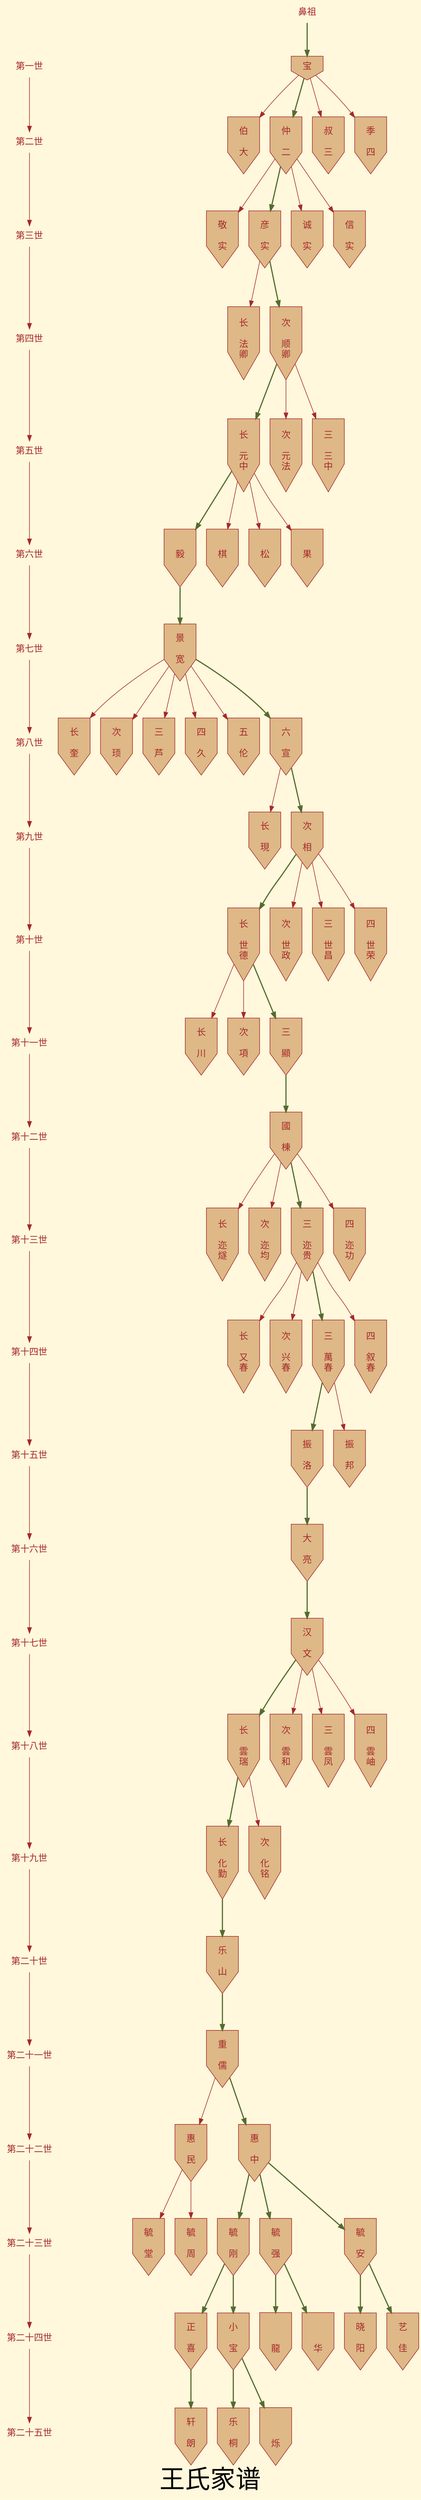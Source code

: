 digraph famliytree_of_wang {
	ranksep=.75;
	center=true;
	rankdir=TB;
	dpi=200;
	bgcolor=cornsilk;
	fontsize=44;
	label="王氏家谱";

	edge [color=brown];

	{
		node [shape=plaintext, fontsize=16,fontcolor=brown];

		/* the time-line graph */
		第一世 -> 第二世 -> 第三世 -> 第四世 -> 第五世 -> 第六世 -> 第七世 ->
		第八世 -> 第九世 -> 第十世 -> 第十一世 -> 第十二世 -> 第十三世 -> 第十四世 ->
		第十五世 -> 第十六世 -> 第十七世 -> 第十八世 -> 第十九世 -> 第二十世 -> 第二十一世 ->
		第二十二世 -> 第二十三世 -> 第二十四世 -> 第二十五世 ;
	
		"0" [label="鼻祖"];
	}

	{ 
		rank = same;
	};

	node [shape=invhouse,fontsize=16,fillcolor=burlywood,style=filled,fontcolor=brown,color=brown];
	
	

	"1" [label="宝"];
	{ rank = same; 第一世; "1";}

	"2-1" [label="伯\n\n大"];
	"2-2" [label="仲\n\n二"];
	"2-3" [label="叔\n\n三"];
	"2-4" [label="季\n\n四"];
	{ rank = same; 第二世; "2-4"; "2-2"; "2-1"; "2-3";}

	"3-1" [label="敬\n\n实"];
	"3-2" [label="彦\n\n实"];
	"3-3" [label="诚\n\n实"];
	"3-4" [label="信\n\n实"];
	{ rank = same; 第三世; "3-1"; "3-2"; "3-3"; "3-4";}

	"4-1" [label="长\n\n法\n卿"];
	"4-2" [label="次\n\n顺\n卿"];
	{ rank = same; 第四世; "4-1"; "4-2";}

	"5-1" [label="长\n\n元\n中"];
	"5-2" [label="次\n\n元\n法"];
	"5-3" [label="三\n\n三\n中"];
	{ rank = same; 第五世; "5-1"; "5-2"; "5-3";}

	"6-1" [label="\n毅\n\n"];
	"6-2" [label="\n棋\n\n"];
	"6-3" [label="\n松\n\n"];
	"6-4" [label="\n果\n\n"];
	{ rank = same; 第六世; "6-1"; "6-2"; "6-3"; "6-4";}

	"7-1" [label="景\n\n宽"];
	{ rank = same; 第七世; "7-1";}

	"8-1" [label="长\n\n奎"];
	"8-2" [label="次\n\n顼"];
	"8-3" [label="三\n\n芦"];
	"8-4" [label="四\n\n久"];
	"8-5" [label="五\n\n伦"];
	"8-6" [label="六\n\n宣"];
	{ rank = same; 第八世; "8-1"; "8-2"; "8-3"; "8-4"; "8-5"; "8-6";}

	"9-1" [label="长\n\n現"];
	"9-2" [label="次\n\n相"];
	{ rank = same; 第九世; "9-1"; "9-2";}

	"10-1" [label="长\n\n世\n德"];
	"10-2" [label="次\n\n世\n政"];
	"10-3" [label="三\n\n世\n昌"];
	"10-4" [label="四\n\n世\n荣"];
	{ rank = same; 第十世; "10-1"; "10-2"; "10-3"; "10-4";}

	"11-1" [label="长\n\n川"];
	"11-2" [label="次\n\n項"];
	"11-3" [label="三\n\n顯"];
	{ rank = same; 第十一世; "11-1"; "11-2"; "11-3";}

	"12-1" [label="國\n\n棟"];
	{ rank = same; 第十二世; "12-1";}

	"13-1" [label="长\n\n迩\n燧"];
	"13-2" [label="次\n\n迩\n均"];
	"13-3" [label="三\n\n迩\n贵"];
	"13-4" [label="四\n\n迩\n功"];
	{ rank = same; 第十三世; "13-1"; "13-2"; "13-3"; "13-4";}

	"14-1" [label="长\n\n又\n春"];
	"14-2" [label="次\n\n兴\n春"];
	"14-3" [label="三\n\n萬\n春"];
	"14-4" [label="四\n\n叙\n春"];
	{ rank = same; 第十四世; "14-1"; "14-2"; "14-3"; "14-4";}

	"15-1" [label="振\n\n洛"];
	"15-2" [label="振\n\n邦"];
	{ rank = same; 第十五世; "15-1"; "15-2"}

	"16-1" [label="大\n\n亮"];
	{ rank = same; 第十六世; "16-1";}

	"17-1" [label="汉\n\n文"];
	{ rank = same; 第十七世; "17-1";}

	"18-1" [label="长\n\n雲\n瑞"];
	"18-2" [label="次\n\n雲\n和"];
	"18-3" [label="三\n\n雲\n凤"];
	"18-4" [label="四\n\n雲\n岫"];
	{ rank = same; 第十八世; "18-1"; "18-2"; "18-3"; "18-4";}

	"19-1" [label="长\n\n化\n勤"];
	"19-2" [label="次\n\n化\n铭"];
	{ rank = same; 第十九世; "19-1"; "19-2";}

	"20-1" [label="乐\n\n山"];
	{ rank = same; 第二十世; "20-1";}

	"21-1" [label="重\n\n儒"];
	{ rank = same; 第二十一世; "21-1";}

	"22-1" [label="惠\n\n民"];
	"22-2" [label="惠\n\n中"];
	{ rank = same; 第二十二世; "22-1"; "22-2";}

	"23-1" [label="毓\n\n堂"];
	"23-2" [label="毓\n\n周"];
	"23-3" [label="毓\n\n刚"];
	"23-4" [label="毓\n\n强"];
	"23-5" [label="毓\n\n安"];
	{ rank = same; 第二十三世; "23-1"; "23-2"; "23-3"; "23-4"; "23-5";}

	"24-1" [label="正\n\n喜"];
	"24-2" [label="小\n\n宝"];
	"24-3" [label="\n\n龍"];
	"24-4" [label="\n\n华"];
	"24-5" [label="晓\n\n阳"];
	"24-6" [label="艺\n\n佳"];
	{ rank = same; 第二十四世; "24-1"; "24-2"; "24-3"; "24-4"; "24-5"; "24-6";}

	"25-1" [label="轩\n\n朗"];
	"25-3" [label="乐\n\n桐"];
	"25-4" [label="\n\n烁"];
	{ rank = same; 第二十五世; "25-1"; "25-3"; "25-4";}

	"0" -> "1" [style=bold,color=darkolivegreen];

	"1" -> "2-1";
	"1" -> "2-2" [style=bold,color=darkolivegreen];
	"1" -> "2-3";
	"1" -> "2-4";

	"2-2" -> "3-1";
	"2-2" -> "3-2" [style=bold,color=darkolivegreen];
	"2-2" -> "3-3";
	"2-2" -> "3-4";

	"3-2" -> "4-1";
	"3-2" -> "4-2" [style=bold,color=darkolivegreen];

	"4-2" -> "5-1" [style=bold,color=darkolivegreen];
	"4-2" -> "5-2";
	"4-2" -> "5-3";

	"5-1" -> "6-1" [style=bold,color=darkolivegreen];
	"5-1" -> "6-2";
	"5-1" -> "6-3";
	"5-1" -> "6-4";

	"6-1" -> "7-1" [style=bold,color=darkolivegreen];

	"7-1" -> "8-1";
	"7-1" -> "8-2"; 
	"7-1" -> "8-3";
	"7-1" -> "8-4";
	"7-1" -> "8-5";
	"7-1" -> "8-6" [style=bold,color=darkolivegreen];

	"8-6" -> "9-1";
	"8-6" -> "9-2" [style=bold,color=darkolivegreen];

	"9-2" -> "10-1" [style=bold,color=darkolivegreen];
	"9-2" -> "10-2";
	"9-2" -> "10-3";
	"9-2" -> "10-4";

	"10-1" -> "11-1";
	"10-1" -> "11-2";
	"10-1" -> "11-3" [style=bold,color=darkolivegreen];

	"11-3" -> "12-1" [style=bold,color=darkolivegreen];

	"12-1" -> "13-1";
	"12-1" -> "13-2";
	"12-1" -> "13-3" [style=bold,color=darkolivegreen];
	"12-1" -> "13-4";

	"13-3" -> "14-1";
	"13-3" -> "14-2";
	"13-3" -> "14-3" [style=bold,color=darkolivegreen];
	"13-3" -> "14-4";


	"14-3" -> "15-1" [style=bold,color=darkolivegreen];
	"14-3" -> "15-2";

	"15-1" -> "16-1" [style=bold,color=darkolivegreen];


	"16-1" -> "17-1" [style=bold,color=darkolivegreen];

	"17-1" -> "18-1" [style=bold,color=darkolivegreen];
	"17-1" -> "18-2";
	"17-1" -> "18-3";
	"17-1" -> "18-4";

	"18-1" -> "19-1" [style=bold,color=darkolivegreen];
	"18-1" -> "19-2";

	"19-1" -> "20-1" [style=bold,color=darkolivegreen];

	"20-1" -> "21-1" [style=bold,color=darkolivegreen];

	"21-1" -> "22-1";
	"21-1" -> "22-2" [style=bold,color=darkolivegreen];

	
	"22-1" -> "23-1";
	"22-1" -> "23-2";
	"22-2" -> "23-3" [style=bold,color=darkolivegreen];
	"22-2" -> "23-4" [style=bold,color=darkolivegreen];
	"22-2" -> "23-5" [style=bold,color=darkolivegreen];

	"23-3" -> "24-1" [style=bold,color=darkolivegreen];
	"23-3" -> "24-2" [style=bold,color=darkolivegreen];
	"23-4" -> "24-3" [style=bold,color=darkolivegreen];
	"23-4" -> "24-4" [style=bold,color=darkolivegreen];
	"23-5" -> "24-5" [style=bold,color=darkolivegreen];
	"23-5" -> "24-6" [style=bold,color=darkolivegreen];

	"24-1" -> "25-1" [style=bold,color=darkolivegreen];
	"24-2" -> "25-3" [style=bold,color=darkolivegreen];
	"24-2" -> "25-4" [style=bold,color=darkolivegreen];

}

